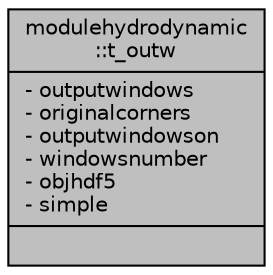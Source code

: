 digraph "modulehydrodynamic::t_outw"
{
 // LATEX_PDF_SIZE
  edge [fontname="Helvetica",fontsize="10",labelfontname="Helvetica",labelfontsize="10"];
  node [fontname="Helvetica",fontsize="10",shape=record];
  Node1 [label="{modulehydrodynamic\l::t_outw\n|- outputwindows\l- originalcorners\l- outputwindowson\l- windowsnumber\l- objhdf5\l- simple\l|}",height=0.2,width=0.4,color="black", fillcolor="grey75", style="filled", fontcolor="black",tooltip=" "];
}
